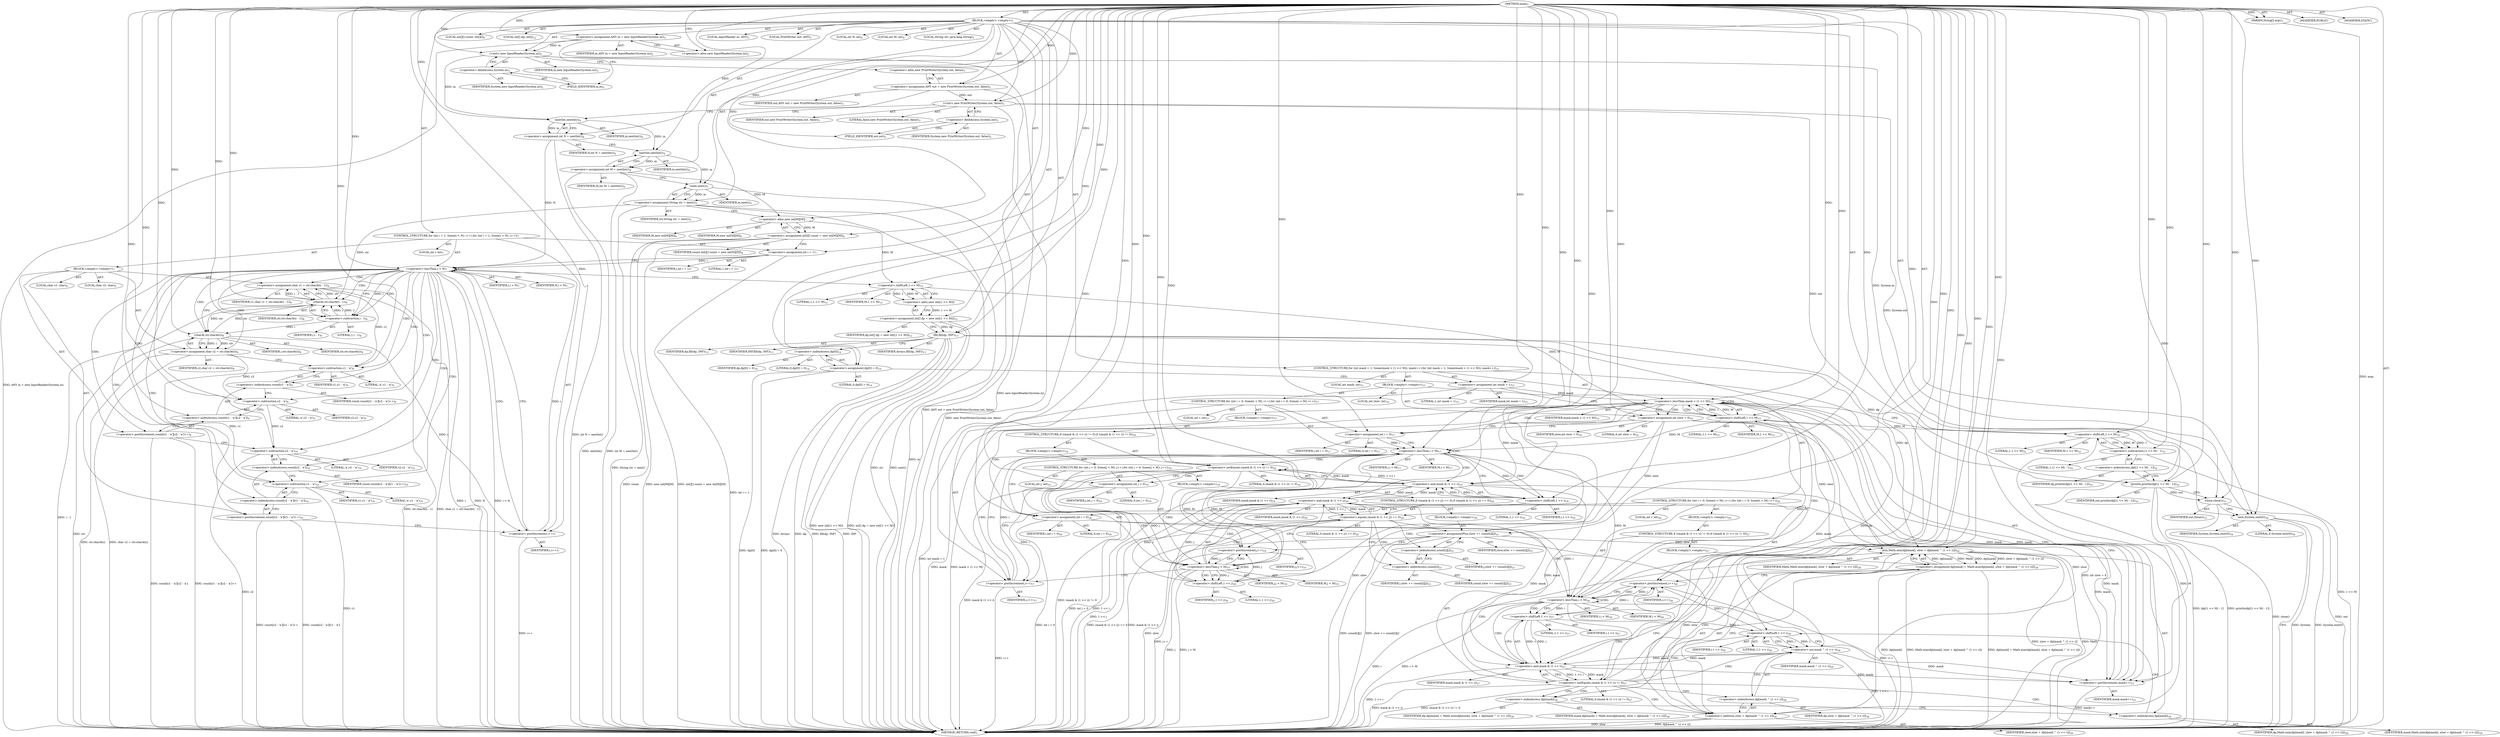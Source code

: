 digraph "main" {  
"21" [label = <(METHOD,main)<SUB>1</SUB>> ]
"22" [label = <(PARAM,String[] args)<SUB>1</SUB>> ]
"23" [label = <(BLOCK,&lt;empty&gt;,&lt;empty&gt;)<SUB>1</SUB>> ]
"4" [label = <(LOCAL,InputReader in: ANY)<SUB>2</SUB>> ]
"24" [label = <(&lt;operator&gt;.assignment,ANY in = new InputReader(System.in))<SUB>2</SUB>> ]
"25" [label = <(IDENTIFIER,in,ANY in = new InputReader(System.in))<SUB>2</SUB>> ]
"26" [label = <(&lt;operator&gt;.alloc,new InputReader(System.in))<SUB>2</SUB>> ]
"27" [label = <(&lt;init&gt;,new InputReader(System.in))<SUB>2</SUB>> ]
"3" [label = <(IDENTIFIER,in,new InputReader(System.in))<SUB>2</SUB>> ]
"28" [label = <(&lt;operator&gt;.fieldAccess,System.in)<SUB>2</SUB>> ]
"29" [label = <(IDENTIFIER,System,new InputReader(System.in))<SUB>2</SUB>> ]
"30" [label = <(FIELD_IDENTIFIER,in,in)<SUB>2</SUB>> ]
"6" [label = <(LOCAL,PrintWriter out: ANY)<SUB>3</SUB>> ]
"31" [label = <(&lt;operator&gt;.assignment,ANY out = new PrintWriter(System.out, false))<SUB>3</SUB>> ]
"32" [label = <(IDENTIFIER,out,ANY out = new PrintWriter(System.out, false))<SUB>3</SUB>> ]
"33" [label = <(&lt;operator&gt;.alloc,new PrintWriter(System.out, false))<SUB>3</SUB>> ]
"34" [label = <(&lt;init&gt;,new PrintWriter(System.out, false))<SUB>3</SUB>> ]
"5" [label = <(IDENTIFIER,out,new PrintWriter(System.out, false))<SUB>3</SUB>> ]
"35" [label = <(&lt;operator&gt;.fieldAccess,System.out)<SUB>3</SUB>> ]
"36" [label = <(IDENTIFIER,System,new PrintWriter(System.out, false))<SUB>3</SUB>> ]
"37" [label = <(FIELD_IDENTIFIER,out,out)<SUB>3</SUB>> ]
"38" [label = <(LITERAL,false,new PrintWriter(System.out, false))<SUB>3</SUB>> ]
"39" [label = <(LOCAL,int N: int)<SUB>4</SUB>> ]
"40" [label = <(LOCAL,int M: int)<SUB>4</SUB>> ]
"41" [label = <(&lt;operator&gt;.assignment,int N = nextInt())<SUB>4</SUB>> ]
"42" [label = <(IDENTIFIER,N,int N = nextInt())<SUB>4</SUB>> ]
"43" [label = <(nextInt,nextInt())<SUB>4</SUB>> ]
"44" [label = <(IDENTIFIER,in,nextInt())<SUB>4</SUB>> ]
"45" [label = <(&lt;operator&gt;.assignment,int M = nextInt())<SUB>4</SUB>> ]
"46" [label = <(IDENTIFIER,M,int M = nextInt())<SUB>4</SUB>> ]
"47" [label = <(nextInt,nextInt())<SUB>4</SUB>> ]
"48" [label = <(IDENTIFIER,in,nextInt())<SUB>4</SUB>> ]
"49" [label = <(LOCAL,String str: java.lang.String)<SUB>5</SUB>> ]
"50" [label = <(&lt;operator&gt;.assignment,String str = next())<SUB>5</SUB>> ]
"51" [label = <(IDENTIFIER,str,String str = next())<SUB>5</SUB>> ]
"52" [label = <(next,next())<SUB>5</SUB>> ]
"53" [label = <(IDENTIFIER,in,next())<SUB>5</SUB>> ]
"54" [label = <(LOCAL,int[][] count: int[][])<SUB>6</SUB>> ]
"55" [label = <(&lt;operator&gt;.assignment,int[][] count = new int[M][M])<SUB>6</SUB>> ]
"56" [label = <(IDENTIFIER,count,int[][] count = new int[M][M])<SUB>6</SUB>> ]
"57" [label = <(&lt;operator&gt;.alloc,new int[M][M])> ]
"58" [label = <(IDENTIFIER,M,new int[M][M])<SUB>6</SUB>> ]
"59" [label = <(IDENTIFIER,M,new int[M][M])<SUB>6</SUB>> ]
"60" [label = <(CONTROL_STRUCTURE,for (int i = 1; Some(i &lt; N); i++),for (int i = 1; Some(i &lt; N); i++))<SUB>7</SUB>> ]
"61" [label = <(LOCAL,int i: int)<SUB>7</SUB>> ]
"62" [label = <(&lt;operator&gt;.assignment,int i = 1)<SUB>7</SUB>> ]
"63" [label = <(IDENTIFIER,i,int i = 1)<SUB>7</SUB>> ]
"64" [label = <(LITERAL,1,int i = 1)<SUB>7</SUB>> ]
"65" [label = <(&lt;operator&gt;.lessThan,i &lt; N)<SUB>7</SUB>> ]
"66" [label = <(IDENTIFIER,i,i &lt; N)<SUB>7</SUB>> ]
"67" [label = <(IDENTIFIER,N,i &lt; N)<SUB>7</SUB>> ]
"68" [label = <(&lt;operator&gt;.postIncrement,i++)<SUB>7</SUB>> ]
"69" [label = <(IDENTIFIER,i,i++)<SUB>7</SUB>> ]
"70" [label = <(BLOCK,&lt;empty&gt;,&lt;empty&gt;)<SUB>7</SUB>> ]
"71" [label = <(LOCAL,char c1: char)<SUB>8</SUB>> ]
"72" [label = <(LOCAL,char c2: char)<SUB>8</SUB>> ]
"73" [label = <(&lt;operator&gt;.assignment,char c1 = str.charAt(i - 1))<SUB>8</SUB>> ]
"74" [label = <(IDENTIFIER,c1,char c1 = str.charAt(i - 1))<SUB>8</SUB>> ]
"75" [label = <(charAt,str.charAt(i - 1))<SUB>8</SUB>> ]
"76" [label = <(IDENTIFIER,str,str.charAt(i - 1))<SUB>8</SUB>> ]
"77" [label = <(&lt;operator&gt;.subtraction,i - 1)<SUB>8</SUB>> ]
"78" [label = <(IDENTIFIER,i,i - 1)<SUB>8</SUB>> ]
"79" [label = <(LITERAL,1,i - 1)<SUB>8</SUB>> ]
"80" [label = <(&lt;operator&gt;.assignment,char c2 = str.charAt(i))<SUB>8</SUB>> ]
"81" [label = <(IDENTIFIER,c2,char c2 = str.charAt(i))<SUB>8</SUB>> ]
"82" [label = <(charAt,str.charAt(i))<SUB>8</SUB>> ]
"83" [label = <(IDENTIFIER,str,str.charAt(i))<SUB>8</SUB>> ]
"84" [label = <(IDENTIFIER,i,str.charAt(i))<SUB>8</SUB>> ]
"85" [label = <(&lt;operator&gt;.postIncrement,count[c1 - 'a'][c2 - 'a']++)<SUB>9</SUB>> ]
"86" [label = <(&lt;operator&gt;.indexAccess,count[c1 - 'a'][c2 - 'a'])<SUB>9</SUB>> ]
"87" [label = <(&lt;operator&gt;.indexAccess,count[c1 - 'a'])<SUB>9</SUB>> ]
"88" [label = <(IDENTIFIER,count,count[c1 - 'a'][c2 - 'a']++)<SUB>9</SUB>> ]
"89" [label = <(&lt;operator&gt;.subtraction,c1 - 'a')<SUB>9</SUB>> ]
"90" [label = <(IDENTIFIER,c1,c1 - 'a')<SUB>9</SUB>> ]
"91" [label = <(LITERAL,'a',c1 - 'a')<SUB>9</SUB>> ]
"92" [label = <(&lt;operator&gt;.subtraction,c2 - 'a')<SUB>9</SUB>> ]
"93" [label = <(IDENTIFIER,c2,c2 - 'a')<SUB>9</SUB>> ]
"94" [label = <(LITERAL,'a',c2 - 'a')<SUB>9</SUB>> ]
"95" [label = <(&lt;operator&gt;.postIncrement,count[c2 - 'a'][c1 - 'a']++)<SUB>10</SUB>> ]
"96" [label = <(&lt;operator&gt;.indexAccess,count[c2 - 'a'][c1 - 'a'])<SUB>10</SUB>> ]
"97" [label = <(&lt;operator&gt;.indexAccess,count[c2 - 'a'])<SUB>10</SUB>> ]
"98" [label = <(IDENTIFIER,count,count[c2 - 'a'][c1 - 'a']++)<SUB>10</SUB>> ]
"99" [label = <(&lt;operator&gt;.subtraction,c2 - 'a')<SUB>10</SUB>> ]
"100" [label = <(IDENTIFIER,c2,c2 - 'a')<SUB>10</SUB>> ]
"101" [label = <(LITERAL,'a',c2 - 'a')<SUB>10</SUB>> ]
"102" [label = <(&lt;operator&gt;.subtraction,c1 - 'a')<SUB>10</SUB>> ]
"103" [label = <(IDENTIFIER,c1,c1 - 'a')<SUB>10</SUB>> ]
"104" [label = <(LITERAL,'a',c1 - 'a')<SUB>10</SUB>> ]
"105" [label = <(LOCAL,int[] dp: int[])<SUB>12</SUB>> ]
"106" [label = <(&lt;operator&gt;.assignment,int[] dp = new int[(1 &lt;&lt; M)])<SUB>12</SUB>> ]
"107" [label = <(IDENTIFIER,dp,int[] dp = new int[(1 &lt;&lt; M)])<SUB>12</SUB>> ]
"108" [label = <(&lt;operator&gt;.alloc,new int[(1 &lt;&lt; M)])> ]
"109" [label = <(&lt;operator&gt;.shiftLeft,1 &lt;&lt; M)<SUB>12</SUB>> ]
"110" [label = <(LITERAL,1,1 &lt;&lt; M)<SUB>12</SUB>> ]
"111" [label = <(IDENTIFIER,M,1 &lt;&lt; M)<SUB>12</SUB>> ]
"112" [label = <(fill,fill(dp, INF))<SUB>13</SUB>> ]
"113" [label = <(IDENTIFIER,Arrays,fill(dp, INF))<SUB>13</SUB>> ]
"114" [label = <(IDENTIFIER,dp,fill(dp, INF))<SUB>13</SUB>> ]
"115" [label = <(IDENTIFIER,INF,fill(dp, INF))<SUB>13</SUB>> ]
"116" [label = <(&lt;operator&gt;.assignment,dp[0] = 0)<SUB>14</SUB>> ]
"117" [label = <(&lt;operator&gt;.indexAccess,dp[0])<SUB>14</SUB>> ]
"118" [label = <(IDENTIFIER,dp,dp[0] = 0)<SUB>14</SUB>> ]
"119" [label = <(LITERAL,0,dp[0] = 0)<SUB>14</SUB>> ]
"120" [label = <(LITERAL,0,dp[0] = 0)<SUB>14</SUB>> ]
"121" [label = <(CONTROL_STRUCTURE,for (int mask = 1; Some(mask &lt; (1 &lt;&lt; M)); mask++),for (int mask = 1; Some(mask &lt; (1 &lt;&lt; M)); mask++))<SUB>15</SUB>> ]
"122" [label = <(LOCAL,int mask: int)<SUB>15</SUB>> ]
"123" [label = <(&lt;operator&gt;.assignment,int mask = 1)<SUB>15</SUB>> ]
"124" [label = <(IDENTIFIER,mask,int mask = 1)<SUB>15</SUB>> ]
"125" [label = <(LITERAL,1,int mask = 1)<SUB>15</SUB>> ]
"126" [label = <(&lt;operator&gt;.lessThan,mask &lt; (1 &lt;&lt; M))<SUB>15</SUB>> ]
"127" [label = <(IDENTIFIER,mask,mask &lt; (1 &lt;&lt; M))<SUB>15</SUB>> ]
"128" [label = <(&lt;operator&gt;.shiftLeft,1 &lt;&lt; M)<SUB>15</SUB>> ]
"129" [label = <(LITERAL,1,1 &lt;&lt; M)<SUB>15</SUB>> ]
"130" [label = <(IDENTIFIER,M,1 &lt;&lt; M)<SUB>15</SUB>> ]
"131" [label = <(&lt;operator&gt;.postIncrement,mask++)<SUB>15</SUB>> ]
"132" [label = <(IDENTIFIER,mask,mask++)<SUB>15</SUB>> ]
"133" [label = <(BLOCK,&lt;empty&gt;,&lt;empty&gt;)<SUB>15</SUB>> ]
"134" [label = <(LOCAL,int slow: int)<SUB>16</SUB>> ]
"135" [label = <(&lt;operator&gt;.assignment,int slow = 0)<SUB>16</SUB>> ]
"136" [label = <(IDENTIFIER,slow,int slow = 0)<SUB>16</SUB>> ]
"137" [label = <(LITERAL,0,int slow = 0)<SUB>16</SUB>> ]
"138" [label = <(CONTROL_STRUCTURE,for (int i = 0; Some(i &lt; M); i++),for (int i = 0; Some(i &lt; M); i++))<SUB>17</SUB>> ]
"139" [label = <(LOCAL,int i: int)<SUB>17</SUB>> ]
"140" [label = <(&lt;operator&gt;.assignment,int i = 0)<SUB>17</SUB>> ]
"141" [label = <(IDENTIFIER,i,int i = 0)<SUB>17</SUB>> ]
"142" [label = <(LITERAL,0,int i = 0)<SUB>17</SUB>> ]
"143" [label = <(&lt;operator&gt;.lessThan,i &lt; M)<SUB>17</SUB>> ]
"144" [label = <(IDENTIFIER,i,i &lt; M)<SUB>17</SUB>> ]
"145" [label = <(IDENTIFIER,M,i &lt; M)<SUB>17</SUB>> ]
"146" [label = <(&lt;operator&gt;.postIncrement,i++)<SUB>17</SUB>> ]
"147" [label = <(IDENTIFIER,i,i++)<SUB>17</SUB>> ]
"148" [label = <(BLOCK,&lt;empty&gt;,&lt;empty&gt;)<SUB>17</SUB>> ]
"149" [label = <(CONTROL_STRUCTURE,if ((mask &amp; (1 &lt;&lt; i)) != 0),if ((mask &amp; (1 &lt;&lt; i)) != 0))<SUB>18</SUB>> ]
"150" [label = <(&lt;operator&gt;.notEquals,(mask &amp; (1 &lt;&lt; i)) != 0)<SUB>18</SUB>> ]
"151" [label = <(&lt;operator&gt;.and,mask &amp; (1 &lt;&lt; i))<SUB>18</SUB>> ]
"152" [label = <(IDENTIFIER,mask,mask &amp; (1 &lt;&lt; i))<SUB>18</SUB>> ]
"153" [label = <(&lt;operator&gt;.shiftLeft,1 &lt;&lt; i)<SUB>18</SUB>> ]
"154" [label = <(LITERAL,1,1 &lt;&lt; i)<SUB>18</SUB>> ]
"155" [label = <(IDENTIFIER,i,1 &lt;&lt; i)<SUB>18</SUB>> ]
"156" [label = <(LITERAL,0,(mask &amp; (1 &lt;&lt; i)) != 0)<SUB>18</SUB>> ]
"157" [label = <(BLOCK,&lt;empty&gt;,&lt;empty&gt;)<SUB>18</SUB>> ]
"158" [label = <(CONTROL_STRUCTURE,for (int j = 0; Some(j &lt; M); j++),for (int j = 0; Some(j &lt; M); j++))<SUB>19</SUB>> ]
"159" [label = <(LOCAL,int j: int)<SUB>19</SUB>> ]
"160" [label = <(&lt;operator&gt;.assignment,int j = 0)<SUB>19</SUB>> ]
"161" [label = <(IDENTIFIER,j,int j = 0)<SUB>19</SUB>> ]
"162" [label = <(LITERAL,0,int j = 0)<SUB>19</SUB>> ]
"163" [label = <(&lt;operator&gt;.lessThan,j &lt; M)<SUB>19</SUB>> ]
"164" [label = <(IDENTIFIER,j,j &lt; M)<SUB>19</SUB>> ]
"165" [label = <(IDENTIFIER,M,j &lt; M)<SUB>19</SUB>> ]
"166" [label = <(&lt;operator&gt;.postIncrement,j++)<SUB>19</SUB>> ]
"167" [label = <(IDENTIFIER,j,j++)<SUB>19</SUB>> ]
"168" [label = <(BLOCK,&lt;empty&gt;,&lt;empty&gt;)<SUB>19</SUB>> ]
"169" [label = <(CONTROL_STRUCTURE,if ((mask &amp; (1 &lt;&lt; j)) == 0),if ((mask &amp; (1 &lt;&lt; j)) == 0))<SUB>20</SUB>> ]
"170" [label = <(&lt;operator&gt;.equals,(mask &amp; (1 &lt;&lt; j)) == 0)<SUB>20</SUB>> ]
"171" [label = <(&lt;operator&gt;.and,mask &amp; (1 &lt;&lt; j))<SUB>20</SUB>> ]
"172" [label = <(IDENTIFIER,mask,mask &amp; (1 &lt;&lt; j))<SUB>20</SUB>> ]
"173" [label = <(&lt;operator&gt;.shiftLeft,1 &lt;&lt; j)<SUB>20</SUB>> ]
"174" [label = <(LITERAL,1,1 &lt;&lt; j)<SUB>20</SUB>> ]
"175" [label = <(IDENTIFIER,j,1 &lt;&lt; j)<SUB>20</SUB>> ]
"176" [label = <(LITERAL,0,(mask &amp; (1 &lt;&lt; j)) == 0)<SUB>20</SUB>> ]
"177" [label = <(BLOCK,&lt;empty&gt;,&lt;empty&gt;)<SUB>20</SUB>> ]
"178" [label = <(&lt;operator&gt;.assignmentPlus,slow += count[i][j])<SUB>21</SUB>> ]
"179" [label = <(IDENTIFIER,slow,slow += count[i][j])<SUB>21</SUB>> ]
"180" [label = <(&lt;operator&gt;.indexAccess,count[i][j])<SUB>21</SUB>> ]
"181" [label = <(&lt;operator&gt;.indexAccess,count[i])<SUB>21</SUB>> ]
"182" [label = <(IDENTIFIER,count,slow += count[i][j])<SUB>21</SUB>> ]
"183" [label = <(IDENTIFIER,i,slow += count[i][j])<SUB>21</SUB>> ]
"184" [label = <(IDENTIFIER,j,slow += count[i][j])<SUB>21</SUB>> ]
"185" [label = <(CONTROL_STRUCTURE,for (int i = 0; Some(i &lt; M); i++),for (int i = 0; Some(i &lt; M); i++))<SUB>26</SUB>> ]
"186" [label = <(LOCAL,int i: int)<SUB>26</SUB>> ]
"187" [label = <(&lt;operator&gt;.assignment,int i = 0)<SUB>26</SUB>> ]
"188" [label = <(IDENTIFIER,i,int i = 0)<SUB>26</SUB>> ]
"189" [label = <(LITERAL,0,int i = 0)<SUB>26</SUB>> ]
"190" [label = <(&lt;operator&gt;.lessThan,i &lt; M)<SUB>26</SUB>> ]
"191" [label = <(IDENTIFIER,i,i &lt; M)<SUB>26</SUB>> ]
"192" [label = <(IDENTIFIER,M,i &lt; M)<SUB>26</SUB>> ]
"193" [label = <(&lt;operator&gt;.postIncrement,i++)<SUB>26</SUB>> ]
"194" [label = <(IDENTIFIER,i,i++)<SUB>26</SUB>> ]
"195" [label = <(BLOCK,&lt;empty&gt;,&lt;empty&gt;)<SUB>26</SUB>> ]
"196" [label = <(CONTROL_STRUCTURE,if ((mask &amp; (1 &lt;&lt; i)) != 0),if ((mask &amp; (1 &lt;&lt; i)) != 0))<SUB>27</SUB>> ]
"197" [label = <(&lt;operator&gt;.notEquals,(mask &amp; (1 &lt;&lt; i)) != 0)<SUB>27</SUB>> ]
"198" [label = <(&lt;operator&gt;.and,mask &amp; (1 &lt;&lt; i))<SUB>27</SUB>> ]
"199" [label = <(IDENTIFIER,mask,mask &amp; (1 &lt;&lt; i))<SUB>27</SUB>> ]
"200" [label = <(&lt;operator&gt;.shiftLeft,1 &lt;&lt; i)<SUB>27</SUB>> ]
"201" [label = <(LITERAL,1,1 &lt;&lt; i)<SUB>27</SUB>> ]
"202" [label = <(IDENTIFIER,i,1 &lt;&lt; i)<SUB>27</SUB>> ]
"203" [label = <(LITERAL,0,(mask &amp; (1 &lt;&lt; i)) != 0)<SUB>27</SUB>> ]
"204" [label = <(BLOCK,&lt;empty&gt;,&lt;empty&gt;)<SUB>27</SUB>> ]
"205" [label = <(&lt;operator&gt;.assignment,dp[mask] = Math.min(dp[mask], slow + dp[mask ^ (1 &lt;&lt; i)]))<SUB>28</SUB>> ]
"206" [label = <(&lt;operator&gt;.indexAccess,dp[mask])<SUB>28</SUB>> ]
"207" [label = <(IDENTIFIER,dp,dp[mask] = Math.min(dp[mask], slow + dp[mask ^ (1 &lt;&lt; i)]))<SUB>28</SUB>> ]
"208" [label = <(IDENTIFIER,mask,dp[mask] = Math.min(dp[mask], slow + dp[mask ^ (1 &lt;&lt; i)]))<SUB>28</SUB>> ]
"209" [label = <(min,Math.min(dp[mask], slow + dp[mask ^ (1 &lt;&lt; i)]))<SUB>28</SUB>> ]
"210" [label = <(IDENTIFIER,Math,Math.min(dp[mask], slow + dp[mask ^ (1 &lt;&lt; i)]))<SUB>28</SUB>> ]
"211" [label = <(&lt;operator&gt;.indexAccess,dp[mask])<SUB>28</SUB>> ]
"212" [label = <(IDENTIFIER,dp,Math.min(dp[mask], slow + dp[mask ^ (1 &lt;&lt; i)]))<SUB>28</SUB>> ]
"213" [label = <(IDENTIFIER,mask,Math.min(dp[mask], slow + dp[mask ^ (1 &lt;&lt; i)]))<SUB>28</SUB>> ]
"214" [label = <(&lt;operator&gt;.addition,slow + dp[mask ^ (1 &lt;&lt; i)])<SUB>28</SUB>> ]
"215" [label = <(IDENTIFIER,slow,slow + dp[mask ^ (1 &lt;&lt; i)])<SUB>28</SUB>> ]
"216" [label = <(&lt;operator&gt;.indexAccess,dp[mask ^ (1 &lt;&lt; i)])<SUB>28</SUB>> ]
"217" [label = <(IDENTIFIER,dp,slow + dp[mask ^ (1 &lt;&lt; i)])<SUB>28</SUB>> ]
"218" [label = <(&lt;operator&gt;.xor,mask ^ (1 &lt;&lt; i))<SUB>28</SUB>> ]
"219" [label = <(IDENTIFIER,mask,mask ^ (1 &lt;&lt; i))<SUB>28</SUB>> ]
"220" [label = <(&lt;operator&gt;.shiftLeft,1 &lt;&lt; i)<SUB>28</SUB>> ]
"221" [label = <(LITERAL,1,1 &lt;&lt; i)<SUB>28</SUB>> ]
"222" [label = <(IDENTIFIER,i,1 &lt;&lt; i)<SUB>28</SUB>> ]
"223" [label = <(println,println(dp[(1 &lt;&lt; M) - 1]))<SUB>32</SUB>> ]
"224" [label = <(IDENTIFIER,out,println(dp[(1 &lt;&lt; M) - 1]))<SUB>32</SUB>> ]
"225" [label = <(&lt;operator&gt;.indexAccess,dp[(1 &lt;&lt; M) - 1])<SUB>32</SUB>> ]
"226" [label = <(IDENTIFIER,dp,println(dp[(1 &lt;&lt; M) - 1]))<SUB>32</SUB>> ]
"227" [label = <(&lt;operator&gt;.subtraction,(1 &lt;&lt; M) - 1)<SUB>32</SUB>> ]
"228" [label = <(&lt;operator&gt;.shiftLeft,1 &lt;&lt; M)<SUB>32</SUB>> ]
"229" [label = <(LITERAL,1,1 &lt;&lt; M)<SUB>32</SUB>> ]
"230" [label = <(IDENTIFIER,M,1 &lt;&lt; M)<SUB>32</SUB>> ]
"231" [label = <(LITERAL,1,(1 &lt;&lt; M) - 1)<SUB>32</SUB>> ]
"232" [label = <(close,close())<SUB>33</SUB>> ]
"233" [label = <(IDENTIFIER,out,close())<SUB>33</SUB>> ]
"234" [label = <(exit,System.exit(0))<SUB>34</SUB>> ]
"235" [label = <(IDENTIFIER,System,System.exit(0))<SUB>34</SUB>> ]
"236" [label = <(LITERAL,0,System.exit(0))<SUB>34</SUB>> ]
"237" [label = <(MODIFIER,PUBLIC)> ]
"238" [label = <(MODIFIER,STATIC)> ]
"239" [label = <(METHOD_RETURN,void)<SUB>1</SUB>> ]
  "21" -> "22"  [ label = "AST: "] 
  "21" -> "23"  [ label = "AST: "] 
  "21" -> "237"  [ label = "AST: "] 
  "21" -> "238"  [ label = "AST: "] 
  "21" -> "239"  [ label = "AST: "] 
  "23" -> "4"  [ label = "AST: "] 
  "23" -> "24"  [ label = "AST: "] 
  "23" -> "27"  [ label = "AST: "] 
  "23" -> "6"  [ label = "AST: "] 
  "23" -> "31"  [ label = "AST: "] 
  "23" -> "34"  [ label = "AST: "] 
  "23" -> "39"  [ label = "AST: "] 
  "23" -> "40"  [ label = "AST: "] 
  "23" -> "41"  [ label = "AST: "] 
  "23" -> "45"  [ label = "AST: "] 
  "23" -> "49"  [ label = "AST: "] 
  "23" -> "50"  [ label = "AST: "] 
  "23" -> "54"  [ label = "AST: "] 
  "23" -> "55"  [ label = "AST: "] 
  "23" -> "60"  [ label = "AST: "] 
  "23" -> "105"  [ label = "AST: "] 
  "23" -> "106"  [ label = "AST: "] 
  "23" -> "112"  [ label = "AST: "] 
  "23" -> "116"  [ label = "AST: "] 
  "23" -> "121"  [ label = "AST: "] 
  "23" -> "223"  [ label = "AST: "] 
  "23" -> "232"  [ label = "AST: "] 
  "23" -> "234"  [ label = "AST: "] 
  "24" -> "25"  [ label = "AST: "] 
  "24" -> "26"  [ label = "AST: "] 
  "27" -> "3"  [ label = "AST: "] 
  "27" -> "28"  [ label = "AST: "] 
  "28" -> "29"  [ label = "AST: "] 
  "28" -> "30"  [ label = "AST: "] 
  "31" -> "32"  [ label = "AST: "] 
  "31" -> "33"  [ label = "AST: "] 
  "34" -> "5"  [ label = "AST: "] 
  "34" -> "35"  [ label = "AST: "] 
  "34" -> "38"  [ label = "AST: "] 
  "35" -> "36"  [ label = "AST: "] 
  "35" -> "37"  [ label = "AST: "] 
  "41" -> "42"  [ label = "AST: "] 
  "41" -> "43"  [ label = "AST: "] 
  "43" -> "44"  [ label = "AST: "] 
  "45" -> "46"  [ label = "AST: "] 
  "45" -> "47"  [ label = "AST: "] 
  "47" -> "48"  [ label = "AST: "] 
  "50" -> "51"  [ label = "AST: "] 
  "50" -> "52"  [ label = "AST: "] 
  "52" -> "53"  [ label = "AST: "] 
  "55" -> "56"  [ label = "AST: "] 
  "55" -> "57"  [ label = "AST: "] 
  "57" -> "58"  [ label = "AST: "] 
  "57" -> "59"  [ label = "AST: "] 
  "60" -> "61"  [ label = "AST: "] 
  "60" -> "62"  [ label = "AST: "] 
  "60" -> "65"  [ label = "AST: "] 
  "60" -> "68"  [ label = "AST: "] 
  "60" -> "70"  [ label = "AST: "] 
  "62" -> "63"  [ label = "AST: "] 
  "62" -> "64"  [ label = "AST: "] 
  "65" -> "66"  [ label = "AST: "] 
  "65" -> "67"  [ label = "AST: "] 
  "68" -> "69"  [ label = "AST: "] 
  "70" -> "71"  [ label = "AST: "] 
  "70" -> "72"  [ label = "AST: "] 
  "70" -> "73"  [ label = "AST: "] 
  "70" -> "80"  [ label = "AST: "] 
  "70" -> "85"  [ label = "AST: "] 
  "70" -> "95"  [ label = "AST: "] 
  "73" -> "74"  [ label = "AST: "] 
  "73" -> "75"  [ label = "AST: "] 
  "75" -> "76"  [ label = "AST: "] 
  "75" -> "77"  [ label = "AST: "] 
  "77" -> "78"  [ label = "AST: "] 
  "77" -> "79"  [ label = "AST: "] 
  "80" -> "81"  [ label = "AST: "] 
  "80" -> "82"  [ label = "AST: "] 
  "82" -> "83"  [ label = "AST: "] 
  "82" -> "84"  [ label = "AST: "] 
  "85" -> "86"  [ label = "AST: "] 
  "86" -> "87"  [ label = "AST: "] 
  "86" -> "92"  [ label = "AST: "] 
  "87" -> "88"  [ label = "AST: "] 
  "87" -> "89"  [ label = "AST: "] 
  "89" -> "90"  [ label = "AST: "] 
  "89" -> "91"  [ label = "AST: "] 
  "92" -> "93"  [ label = "AST: "] 
  "92" -> "94"  [ label = "AST: "] 
  "95" -> "96"  [ label = "AST: "] 
  "96" -> "97"  [ label = "AST: "] 
  "96" -> "102"  [ label = "AST: "] 
  "97" -> "98"  [ label = "AST: "] 
  "97" -> "99"  [ label = "AST: "] 
  "99" -> "100"  [ label = "AST: "] 
  "99" -> "101"  [ label = "AST: "] 
  "102" -> "103"  [ label = "AST: "] 
  "102" -> "104"  [ label = "AST: "] 
  "106" -> "107"  [ label = "AST: "] 
  "106" -> "108"  [ label = "AST: "] 
  "108" -> "109"  [ label = "AST: "] 
  "109" -> "110"  [ label = "AST: "] 
  "109" -> "111"  [ label = "AST: "] 
  "112" -> "113"  [ label = "AST: "] 
  "112" -> "114"  [ label = "AST: "] 
  "112" -> "115"  [ label = "AST: "] 
  "116" -> "117"  [ label = "AST: "] 
  "116" -> "120"  [ label = "AST: "] 
  "117" -> "118"  [ label = "AST: "] 
  "117" -> "119"  [ label = "AST: "] 
  "121" -> "122"  [ label = "AST: "] 
  "121" -> "123"  [ label = "AST: "] 
  "121" -> "126"  [ label = "AST: "] 
  "121" -> "131"  [ label = "AST: "] 
  "121" -> "133"  [ label = "AST: "] 
  "123" -> "124"  [ label = "AST: "] 
  "123" -> "125"  [ label = "AST: "] 
  "126" -> "127"  [ label = "AST: "] 
  "126" -> "128"  [ label = "AST: "] 
  "128" -> "129"  [ label = "AST: "] 
  "128" -> "130"  [ label = "AST: "] 
  "131" -> "132"  [ label = "AST: "] 
  "133" -> "134"  [ label = "AST: "] 
  "133" -> "135"  [ label = "AST: "] 
  "133" -> "138"  [ label = "AST: "] 
  "133" -> "185"  [ label = "AST: "] 
  "135" -> "136"  [ label = "AST: "] 
  "135" -> "137"  [ label = "AST: "] 
  "138" -> "139"  [ label = "AST: "] 
  "138" -> "140"  [ label = "AST: "] 
  "138" -> "143"  [ label = "AST: "] 
  "138" -> "146"  [ label = "AST: "] 
  "138" -> "148"  [ label = "AST: "] 
  "140" -> "141"  [ label = "AST: "] 
  "140" -> "142"  [ label = "AST: "] 
  "143" -> "144"  [ label = "AST: "] 
  "143" -> "145"  [ label = "AST: "] 
  "146" -> "147"  [ label = "AST: "] 
  "148" -> "149"  [ label = "AST: "] 
  "149" -> "150"  [ label = "AST: "] 
  "149" -> "157"  [ label = "AST: "] 
  "150" -> "151"  [ label = "AST: "] 
  "150" -> "156"  [ label = "AST: "] 
  "151" -> "152"  [ label = "AST: "] 
  "151" -> "153"  [ label = "AST: "] 
  "153" -> "154"  [ label = "AST: "] 
  "153" -> "155"  [ label = "AST: "] 
  "157" -> "158"  [ label = "AST: "] 
  "158" -> "159"  [ label = "AST: "] 
  "158" -> "160"  [ label = "AST: "] 
  "158" -> "163"  [ label = "AST: "] 
  "158" -> "166"  [ label = "AST: "] 
  "158" -> "168"  [ label = "AST: "] 
  "160" -> "161"  [ label = "AST: "] 
  "160" -> "162"  [ label = "AST: "] 
  "163" -> "164"  [ label = "AST: "] 
  "163" -> "165"  [ label = "AST: "] 
  "166" -> "167"  [ label = "AST: "] 
  "168" -> "169"  [ label = "AST: "] 
  "169" -> "170"  [ label = "AST: "] 
  "169" -> "177"  [ label = "AST: "] 
  "170" -> "171"  [ label = "AST: "] 
  "170" -> "176"  [ label = "AST: "] 
  "171" -> "172"  [ label = "AST: "] 
  "171" -> "173"  [ label = "AST: "] 
  "173" -> "174"  [ label = "AST: "] 
  "173" -> "175"  [ label = "AST: "] 
  "177" -> "178"  [ label = "AST: "] 
  "178" -> "179"  [ label = "AST: "] 
  "178" -> "180"  [ label = "AST: "] 
  "180" -> "181"  [ label = "AST: "] 
  "180" -> "184"  [ label = "AST: "] 
  "181" -> "182"  [ label = "AST: "] 
  "181" -> "183"  [ label = "AST: "] 
  "185" -> "186"  [ label = "AST: "] 
  "185" -> "187"  [ label = "AST: "] 
  "185" -> "190"  [ label = "AST: "] 
  "185" -> "193"  [ label = "AST: "] 
  "185" -> "195"  [ label = "AST: "] 
  "187" -> "188"  [ label = "AST: "] 
  "187" -> "189"  [ label = "AST: "] 
  "190" -> "191"  [ label = "AST: "] 
  "190" -> "192"  [ label = "AST: "] 
  "193" -> "194"  [ label = "AST: "] 
  "195" -> "196"  [ label = "AST: "] 
  "196" -> "197"  [ label = "AST: "] 
  "196" -> "204"  [ label = "AST: "] 
  "197" -> "198"  [ label = "AST: "] 
  "197" -> "203"  [ label = "AST: "] 
  "198" -> "199"  [ label = "AST: "] 
  "198" -> "200"  [ label = "AST: "] 
  "200" -> "201"  [ label = "AST: "] 
  "200" -> "202"  [ label = "AST: "] 
  "204" -> "205"  [ label = "AST: "] 
  "205" -> "206"  [ label = "AST: "] 
  "205" -> "209"  [ label = "AST: "] 
  "206" -> "207"  [ label = "AST: "] 
  "206" -> "208"  [ label = "AST: "] 
  "209" -> "210"  [ label = "AST: "] 
  "209" -> "211"  [ label = "AST: "] 
  "209" -> "214"  [ label = "AST: "] 
  "211" -> "212"  [ label = "AST: "] 
  "211" -> "213"  [ label = "AST: "] 
  "214" -> "215"  [ label = "AST: "] 
  "214" -> "216"  [ label = "AST: "] 
  "216" -> "217"  [ label = "AST: "] 
  "216" -> "218"  [ label = "AST: "] 
  "218" -> "219"  [ label = "AST: "] 
  "218" -> "220"  [ label = "AST: "] 
  "220" -> "221"  [ label = "AST: "] 
  "220" -> "222"  [ label = "AST: "] 
  "223" -> "224"  [ label = "AST: "] 
  "223" -> "225"  [ label = "AST: "] 
  "225" -> "226"  [ label = "AST: "] 
  "225" -> "227"  [ label = "AST: "] 
  "227" -> "228"  [ label = "AST: "] 
  "227" -> "231"  [ label = "AST: "] 
  "228" -> "229"  [ label = "AST: "] 
  "228" -> "230"  [ label = "AST: "] 
  "232" -> "233"  [ label = "AST: "] 
  "234" -> "235"  [ label = "AST: "] 
  "234" -> "236"  [ label = "AST: "] 
  "24" -> "30"  [ label = "CFG: "] 
  "27" -> "33"  [ label = "CFG: "] 
  "31" -> "37"  [ label = "CFG: "] 
  "34" -> "43"  [ label = "CFG: "] 
  "41" -> "47"  [ label = "CFG: "] 
  "45" -> "52"  [ label = "CFG: "] 
  "50" -> "57"  [ label = "CFG: "] 
  "55" -> "62"  [ label = "CFG: "] 
  "106" -> "112"  [ label = "CFG: "] 
  "112" -> "117"  [ label = "CFG: "] 
  "116" -> "123"  [ label = "CFG: "] 
  "223" -> "232"  [ label = "CFG: "] 
  "232" -> "234"  [ label = "CFG: "] 
  "234" -> "239"  [ label = "CFG: "] 
  "26" -> "24"  [ label = "CFG: "] 
  "28" -> "27"  [ label = "CFG: "] 
  "33" -> "31"  [ label = "CFG: "] 
  "35" -> "34"  [ label = "CFG: "] 
  "43" -> "41"  [ label = "CFG: "] 
  "47" -> "45"  [ label = "CFG: "] 
  "52" -> "50"  [ label = "CFG: "] 
  "57" -> "55"  [ label = "CFG: "] 
  "62" -> "65"  [ label = "CFG: "] 
  "65" -> "77"  [ label = "CFG: "] 
  "65" -> "109"  [ label = "CFG: "] 
  "68" -> "65"  [ label = "CFG: "] 
  "108" -> "106"  [ label = "CFG: "] 
  "117" -> "116"  [ label = "CFG: "] 
  "123" -> "128"  [ label = "CFG: "] 
  "126" -> "135"  [ label = "CFG: "] 
  "126" -> "228"  [ label = "CFG: "] 
  "131" -> "128"  [ label = "CFG: "] 
  "225" -> "223"  [ label = "CFG: "] 
  "30" -> "28"  [ label = "CFG: "] 
  "37" -> "35"  [ label = "CFG: "] 
  "73" -> "82"  [ label = "CFG: "] 
  "80" -> "89"  [ label = "CFG: "] 
  "85" -> "99"  [ label = "CFG: "] 
  "95" -> "68"  [ label = "CFG: "] 
  "109" -> "108"  [ label = "CFG: "] 
  "128" -> "126"  [ label = "CFG: "] 
  "135" -> "140"  [ label = "CFG: "] 
  "227" -> "225"  [ label = "CFG: "] 
  "75" -> "73"  [ label = "CFG: "] 
  "82" -> "80"  [ label = "CFG: "] 
  "86" -> "85"  [ label = "CFG: "] 
  "96" -> "95"  [ label = "CFG: "] 
  "140" -> "143"  [ label = "CFG: "] 
  "143" -> "153"  [ label = "CFG: "] 
  "143" -> "187"  [ label = "CFG: "] 
  "146" -> "143"  [ label = "CFG: "] 
  "187" -> "190"  [ label = "CFG: "] 
  "190" -> "200"  [ label = "CFG: "] 
  "190" -> "131"  [ label = "CFG: "] 
  "193" -> "190"  [ label = "CFG: "] 
  "228" -> "227"  [ label = "CFG: "] 
  "77" -> "75"  [ label = "CFG: "] 
  "87" -> "92"  [ label = "CFG: "] 
  "92" -> "86"  [ label = "CFG: "] 
  "97" -> "102"  [ label = "CFG: "] 
  "102" -> "96"  [ label = "CFG: "] 
  "89" -> "87"  [ label = "CFG: "] 
  "99" -> "97"  [ label = "CFG: "] 
  "150" -> "160"  [ label = "CFG: "] 
  "150" -> "146"  [ label = "CFG: "] 
  "197" -> "206"  [ label = "CFG: "] 
  "197" -> "193"  [ label = "CFG: "] 
  "151" -> "150"  [ label = "CFG: "] 
  "198" -> "197"  [ label = "CFG: "] 
  "205" -> "193"  [ label = "CFG: "] 
  "153" -> "151"  [ label = "CFG: "] 
  "160" -> "163"  [ label = "CFG: "] 
  "163" -> "173"  [ label = "CFG: "] 
  "163" -> "146"  [ label = "CFG: "] 
  "166" -> "163"  [ label = "CFG: "] 
  "200" -> "198"  [ label = "CFG: "] 
  "206" -> "211"  [ label = "CFG: "] 
  "209" -> "205"  [ label = "CFG: "] 
  "211" -> "220"  [ label = "CFG: "] 
  "214" -> "209"  [ label = "CFG: "] 
  "170" -> "181"  [ label = "CFG: "] 
  "170" -> "166"  [ label = "CFG: "] 
  "216" -> "214"  [ label = "CFG: "] 
  "171" -> "170"  [ label = "CFG: "] 
  "178" -> "166"  [ label = "CFG: "] 
  "218" -> "216"  [ label = "CFG: "] 
  "173" -> "171"  [ label = "CFG: "] 
  "180" -> "178"  [ label = "CFG: "] 
  "220" -> "218"  [ label = "CFG: "] 
  "181" -> "180"  [ label = "CFG: "] 
  "21" -> "26"  [ label = "CFG: "] 
  "22" -> "239"  [ label = "DDG: args"] 
  "24" -> "239"  [ label = "DDG: ANY in = new InputReader(System.in)"] 
  "27" -> "239"  [ label = "DDG: new InputReader(System.in)"] 
  "31" -> "239"  [ label = "DDG: ANY out = new PrintWriter(System.out, false)"] 
  "34" -> "239"  [ label = "DDG: new PrintWriter(System.out, false)"] 
  "41" -> "239"  [ label = "DDG: int N = nextInt()"] 
  "45" -> "239"  [ label = "DDG: nextInt()"] 
  "45" -> "239"  [ label = "DDG: int M = nextInt()"] 
  "50" -> "239"  [ label = "DDG: str"] 
  "52" -> "239"  [ label = "DDG: in"] 
  "50" -> "239"  [ label = "DDG: next()"] 
  "50" -> "239"  [ label = "DDG: String str = next()"] 
  "55" -> "239"  [ label = "DDG: count"] 
  "55" -> "239"  [ label = "DDG: new int[M][M]"] 
  "55" -> "239"  [ label = "DDG: int[][] count = new int[M][M]"] 
  "62" -> "239"  [ label = "DDG: int i = 1"] 
  "65" -> "239"  [ label = "DDG: i"] 
  "65" -> "239"  [ label = "DDG: N"] 
  "65" -> "239"  [ label = "DDG: i &lt; N"] 
  "106" -> "239"  [ label = "DDG: new int[(1 &lt;&lt; M)]"] 
  "106" -> "239"  [ label = "DDG: int[] dp = new int[(1 &lt;&lt; M)]"] 
  "112" -> "239"  [ label = "DDG: Arrays"] 
  "112" -> "239"  [ label = "DDG: dp"] 
  "112" -> "239"  [ label = "DDG: fill(dp, INF)"] 
  "116" -> "239"  [ label = "DDG: dp[0]"] 
  "116" -> "239"  [ label = "DDG: dp[0] = 0"] 
  "123" -> "239"  [ label = "DDG: int mask = 1"] 
  "126" -> "239"  [ label = "DDG: mask"] 
  "126" -> "239"  [ label = "DDG: mask &lt; (1 &lt;&lt; M)"] 
  "228" -> "239"  [ label = "DDG: M"] 
  "227" -> "239"  [ label = "DDG: 1 &lt;&lt; M"] 
  "223" -> "239"  [ label = "DDG: dp[(1 &lt;&lt; M) - 1]"] 
  "223" -> "239"  [ label = "DDG: println(dp[(1 &lt;&lt; M) - 1])"] 
  "232" -> "239"  [ label = "DDG: out"] 
  "232" -> "239"  [ label = "DDG: close()"] 
  "234" -> "239"  [ label = "DDG: System"] 
  "234" -> "239"  [ label = "DDG: System.exit(0)"] 
  "135" -> "239"  [ label = "DDG: slow"] 
  "135" -> "239"  [ label = "DDG: int slow = 0"] 
  "187" -> "239"  [ label = "DDG: int i = 0"] 
  "190" -> "239"  [ label = "DDG: i"] 
  "190" -> "239"  [ label = "DDG: i &lt; M"] 
  "131" -> "239"  [ label = "DDG: mask++"] 
  "198" -> "239"  [ label = "DDG: 1 &lt;&lt; i"] 
  "197" -> "239"  [ label = "DDG: mask &amp; (1 &lt;&lt; i)"] 
  "197" -> "239"  [ label = "DDG: (mask &amp; (1 &lt;&lt; i)) != 0"] 
  "205" -> "239"  [ label = "DDG: dp[mask]"] 
  "214" -> "239"  [ label = "DDG: slow"] 
  "218" -> "239"  [ label = "DDG: 1 &lt;&lt; i"] 
  "214" -> "239"  [ label = "DDG: dp[mask ^ (1 &lt;&lt; i)]"] 
  "209" -> "239"  [ label = "DDG: slow + dp[mask ^ (1 &lt;&lt; i)]"] 
  "205" -> "239"  [ label = "DDG: Math.min(dp[mask], slow + dp[mask ^ (1 &lt;&lt; i)])"] 
  "205" -> "239"  [ label = "DDG: dp[mask] = Math.min(dp[mask], slow + dp[mask ^ (1 &lt;&lt; i)])"] 
  "193" -> "239"  [ label = "DDG: i++"] 
  "151" -> "239"  [ label = "DDG: 1 &lt;&lt; i"] 
  "150" -> "239"  [ label = "DDG: mask &amp; (1 &lt;&lt; i)"] 
  "150" -> "239"  [ label = "DDG: (mask &amp; (1 &lt;&lt; i)) != 0"] 
  "160" -> "239"  [ label = "DDG: int j = 0"] 
  "163" -> "239"  [ label = "DDG: j"] 
  "163" -> "239"  [ label = "DDG: j &lt; M"] 
  "146" -> "239"  [ label = "DDG: i++"] 
  "171" -> "239"  [ label = "DDG: 1 &lt;&lt; j"] 
  "170" -> "239"  [ label = "DDG: mask &amp; (1 &lt;&lt; j)"] 
  "170" -> "239"  [ label = "DDG: (mask &amp; (1 &lt;&lt; j)) == 0"] 
  "178" -> "239"  [ label = "DDG: slow"] 
  "178" -> "239"  [ label = "DDG: count[i][j]"] 
  "178" -> "239"  [ label = "DDG: slow += count[i][j]"] 
  "166" -> "239"  [ label = "DDG: j++"] 
  "75" -> "239"  [ label = "DDG: i - 1"] 
  "73" -> "239"  [ label = "DDG: str.charAt(i - 1)"] 
  "73" -> "239"  [ label = "DDG: char c1 = str.charAt(i - 1)"] 
  "82" -> "239"  [ label = "DDG: str"] 
  "80" -> "239"  [ label = "DDG: str.charAt(i)"] 
  "80" -> "239"  [ label = "DDG: char c2 = str.charAt(i)"] 
  "85" -> "239"  [ label = "DDG: count[c1 - 'a'][c2 - 'a']"] 
  "85" -> "239"  [ label = "DDG: count[c1 - 'a'][c2 - 'a']++"] 
  "99" -> "239"  [ label = "DDG: c2"] 
  "102" -> "239"  [ label = "DDG: c1"] 
  "95" -> "239"  [ label = "DDG: count[c2 - 'a'][c1 - 'a']"] 
  "95" -> "239"  [ label = "DDG: count[c2 - 'a'][c1 - 'a']++"] 
  "68" -> "239"  [ label = "DDG: i++"] 
  "209" -> "239"  [ label = "DDG: Math"] 
  "112" -> "239"  [ label = "DDG: INF"] 
  "21" -> "22"  [ label = "DDG: "] 
  "21" -> "24"  [ label = "DDG: "] 
  "21" -> "31"  [ label = "DDG: "] 
  "43" -> "41"  [ label = "DDG: in"] 
  "47" -> "45"  [ label = "DDG: in"] 
  "52" -> "50"  [ label = "DDG: in"] 
  "57" -> "55"  [ label = "DDG: M"] 
  "108" -> "106"  [ label = "DDG: 1 &lt;&lt; M"] 
  "21" -> "116"  [ label = "DDG: "] 
  "24" -> "27"  [ label = "DDG: in"] 
  "21" -> "27"  [ label = "DDG: "] 
  "31" -> "34"  [ label = "DDG: out"] 
  "21" -> "34"  [ label = "DDG: "] 
  "21" -> "62"  [ label = "DDG: "] 
  "21" -> "112"  [ label = "DDG: "] 
  "106" -> "112"  [ label = "DDG: dp"] 
  "21" -> "123"  [ label = "DDG: "] 
  "34" -> "223"  [ label = "DDG: out"] 
  "21" -> "223"  [ label = "DDG: "] 
  "112" -> "223"  [ label = "DDG: dp"] 
  "223" -> "232"  [ label = "DDG: out"] 
  "21" -> "232"  [ label = "DDG: "] 
  "27" -> "234"  [ label = "DDG: System.in"] 
  "34" -> "234"  [ label = "DDG: System.out"] 
  "21" -> "234"  [ label = "DDG: "] 
  "27" -> "43"  [ label = "DDG: in"] 
  "21" -> "43"  [ label = "DDG: "] 
  "43" -> "47"  [ label = "DDG: in"] 
  "21" -> "47"  [ label = "DDG: "] 
  "47" -> "52"  [ label = "DDG: in"] 
  "21" -> "52"  [ label = "DDG: "] 
  "45" -> "57"  [ label = "DDG: M"] 
  "21" -> "57"  [ label = "DDG: "] 
  "62" -> "65"  [ label = "DDG: i"] 
  "68" -> "65"  [ label = "DDG: i"] 
  "21" -> "65"  [ label = "DDG: "] 
  "41" -> "65"  [ label = "DDG: N"] 
  "82" -> "68"  [ label = "DDG: i"] 
  "21" -> "68"  [ label = "DDG: "] 
  "75" -> "73"  [ label = "DDG: str"] 
  "75" -> "73"  [ label = "DDG: i - 1"] 
  "82" -> "80"  [ label = "DDG: str"] 
  "82" -> "80"  [ label = "DDG: i"] 
  "109" -> "108"  [ label = "DDG: 1"] 
  "109" -> "108"  [ label = "DDG: M"] 
  "123" -> "126"  [ label = "DDG: mask"] 
  "131" -> "126"  [ label = "DDG: mask"] 
  "21" -> "126"  [ label = "DDG: "] 
  "128" -> "126"  [ label = "DDG: 1"] 
  "128" -> "126"  [ label = "DDG: M"] 
  "126" -> "131"  [ label = "DDG: mask"] 
  "198" -> "131"  [ label = "DDG: mask"] 
  "218" -> "131"  [ label = "DDG: mask"] 
  "151" -> "131"  [ label = "DDG: mask"] 
  "171" -> "131"  [ label = "DDG: mask"] 
  "21" -> "131"  [ label = "DDG: "] 
  "21" -> "135"  [ label = "DDG: "] 
  "21" -> "109"  [ label = "DDG: "] 
  "57" -> "109"  [ label = "DDG: M"] 
  "21" -> "128"  [ label = "DDG: "] 
  "109" -> "128"  [ label = "DDG: M"] 
  "190" -> "128"  [ label = "DDG: M"] 
  "21" -> "140"  [ label = "DDG: "] 
  "21" -> "187"  [ label = "DDG: "] 
  "228" -> "227"  [ label = "DDG: 1"] 
  "228" -> "227"  [ label = "DDG: M"] 
  "21" -> "227"  [ label = "DDG: "] 
  "50" -> "75"  [ label = "DDG: str"] 
  "82" -> "75"  [ label = "DDG: str"] 
  "21" -> "75"  [ label = "DDG: "] 
  "77" -> "75"  [ label = "DDG: i"] 
  "77" -> "75"  [ label = "DDG: 1"] 
  "75" -> "82"  [ label = "DDG: str"] 
  "21" -> "82"  [ label = "DDG: "] 
  "77" -> "82"  [ label = "DDG: i"] 
  "140" -> "143"  [ label = "DDG: i"] 
  "146" -> "143"  [ label = "DDG: i"] 
  "21" -> "143"  [ label = "DDG: "] 
  "128" -> "143"  [ label = "DDG: M"] 
  "163" -> "143"  [ label = "DDG: M"] 
  "153" -> "146"  [ label = "DDG: i"] 
  "21" -> "146"  [ label = "DDG: "] 
  "187" -> "190"  [ label = "DDG: i"] 
  "193" -> "190"  [ label = "DDG: i"] 
  "21" -> "190"  [ label = "DDG: "] 
  "143" -> "190"  [ label = "DDG: M"] 
  "200" -> "193"  [ label = "DDG: i"] 
  "220" -> "193"  [ label = "DDG: i"] 
  "21" -> "193"  [ label = "DDG: "] 
  "21" -> "228"  [ label = "DDG: "] 
  "128" -> "228"  [ label = "DDG: M"] 
  "65" -> "77"  [ label = "DDG: i"] 
  "21" -> "77"  [ label = "DDG: "] 
  "80" -> "92"  [ label = "DDG: c2"] 
  "21" -> "92"  [ label = "DDG: "] 
  "89" -> "102"  [ label = "DDG: c1"] 
  "21" -> "102"  [ label = "DDG: "] 
  "73" -> "89"  [ label = "DDG: c1"] 
  "21" -> "89"  [ label = "DDG: "] 
  "92" -> "99"  [ label = "DDG: c2"] 
  "21" -> "99"  [ label = "DDG: "] 
  "151" -> "150"  [ label = "DDG: mask"] 
  "151" -> "150"  [ label = "DDG: 1 &lt;&lt; i"] 
  "21" -> "150"  [ label = "DDG: "] 
  "198" -> "197"  [ label = "DDG: mask"] 
  "198" -> "197"  [ label = "DDG: 1 &lt;&lt; i"] 
  "21" -> "197"  [ label = "DDG: "] 
  "209" -> "205"  [ label = "DDG: Math"] 
  "209" -> "205"  [ label = "DDG: dp[mask]"] 
  "209" -> "205"  [ label = "DDG: slow + dp[mask ^ (1 &lt;&lt; i)]"] 
  "126" -> "151"  [ label = "DDG: mask"] 
  "171" -> "151"  [ label = "DDG: mask"] 
  "21" -> "151"  [ label = "DDG: "] 
  "153" -> "151"  [ label = "DDG: 1"] 
  "153" -> "151"  [ label = "DDG: i"] 
  "21" -> "160"  [ label = "DDG: "] 
  "126" -> "198"  [ label = "DDG: mask"] 
  "218" -> "198"  [ label = "DDG: mask"] 
  "151" -> "198"  [ label = "DDG: mask"] 
  "171" -> "198"  [ label = "DDG: mask"] 
  "21" -> "198"  [ label = "DDG: "] 
  "200" -> "198"  [ label = "DDG: 1"] 
  "200" -> "198"  [ label = "DDG: i"] 
  "21" -> "153"  [ label = "DDG: "] 
  "143" -> "153"  [ label = "DDG: i"] 
  "160" -> "163"  [ label = "DDG: j"] 
  "166" -> "163"  [ label = "DDG: j"] 
  "21" -> "163"  [ label = "DDG: "] 
  "143" -> "163"  [ label = "DDG: M"] 
  "173" -> "166"  [ label = "DDG: j"] 
  "21" -> "166"  [ label = "DDG: "] 
  "21" -> "200"  [ label = "DDG: "] 
  "190" -> "200"  [ label = "DDG: i"] 
  "21" -> "209"  [ label = "DDG: "] 
  "112" -> "209"  [ label = "DDG: dp"] 
  "205" -> "209"  [ label = "DDG: dp[mask]"] 
  "135" -> "209"  [ label = "DDG: slow"] 
  "178" -> "209"  [ label = "DDG: slow"] 
  "135" -> "214"  [ label = "DDG: slow"] 
  "178" -> "214"  [ label = "DDG: slow"] 
  "21" -> "214"  [ label = "DDG: "] 
  "112" -> "214"  [ label = "DDG: dp"] 
  "171" -> "170"  [ label = "DDG: mask"] 
  "171" -> "170"  [ label = "DDG: 1 &lt;&lt; j"] 
  "21" -> "170"  [ label = "DDG: "] 
  "151" -> "171"  [ label = "DDG: mask"] 
  "21" -> "171"  [ label = "DDG: "] 
  "173" -> "171"  [ label = "DDG: 1"] 
  "173" -> "171"  [ label = "DDG: j"] 
  "135" -> "178"  [ label = "DDG: slow"] 
  "21" -> "178"  [ label = "DDG: "] 
  "198" -> "218"  [ label = "DDG: mask"] 
  "21" -> "218"  [ label = "DDG: "] 
  "220" -> "218"  [ label = "DDG: 1"] 
  "220" -> "218"  [ label = "DDG: i"] 
  "21" -> "173"  [ label = "DDG: "] 
  "163" -> "173"  [ label = "DDG: j"] 
  "21" -> "220"  [ label = "DDG: "] 
  "200" -> "220"  [ label = "DDG: i"] 
  "65" -> "68"  [ label = "CDG: "] 
  "65" -> "73"  [ label = "CDG: "] 
  "65" -> "96"  [ label = "CDG: "] 
  "65" -> "77"  [ label = "CDG: "] 
  "65" -> "75"  [ label = "CDG: "] 
  "65" -> "102"  [ label = "CDG: "] 
  "65" -> "85"  [ label = "CDG: "] 
  "65" -> "95"  [ label = "CDG: "] 
  "65" -> "92"  [ label = "CDG: "] 
  "65" -> "87"  [ label = "CDG: "] 
  "65" -> "97"  [ label = "CDG: "] 
  "65" -> "80"  [ label = "CDG: "] 
  "65" -> "86"  [ label = "CDG: "] 
  "65" -> "89"  [ label = "CDG: "] 
  "65" -> "99"  [ label = "CDG: "] 
  "65" -> "65"  [ label = "CDG: "] 
  "65" -> "82"  [ label = "CDG: "] 
  "126" -> "128"  [ label = "CDG: "] 
  "126" -> "131"  [ label = "CDG: "] 
  "126" -> "187"  [ label = "CDG: "] 
  "126" -> "190"  [ label = "CDG: "] 
  "126" -> "140"  [ label = "CDG: "] 
  "126" -> "143"  [ label = "CDG: "] 
  "126" -> "126"  [ label = "CDG: "] 
  "126" -> "135"  [ label = "CDG: "] 
  "143" -> "146"  [ label = "CDG: "] 
  "143" -> "150"  [ label = "CDG: "] 
  "143" -> "151"  [ label = "CDG: "] 
  "143" -> "153"  [ label = "CDG: "] 
  "143" -> "143"  [ label = "CDG: "] 
  "190" -> "197"  [ label = "CDG: "] 
  "190" -> "198"  [ label = "CDG: "] 
  "190" -> "190"  [ label = "CDG: "] 
  "190" -> "193"  [ label = "CDG: "] 
  "190" -> "200"  [ label = "CDG: "] 
  "150" -> "163"  [ label = "CDG: "] 
  "150" -> "160"  [ label = "CDG: "] 
  "197" -> "214"  [ label = "CDG: "] 
  "197" -> "209"  [ label = "CDG: "] 
  "197" -> "206"  [ label = "CDG: "] 
  "197" -> "205"  [ label = "CDG: "] 
  "197" -> "220"  [ label = "CDG: "] 
  "197" -> "211"  [ label = "CDG: "] 
  "197" -> "216"  [ label = "CDG: "] 
  "197" -> "218"  [ label = "CDG: "] 
  "163" -> "163"  [ label = "CDG: "] 
  "163" -> "170"  [ label = "CDG: "] 
  "163" -> "173"  [ label = "CDG: "] 
  "163" -> "171"  [ label = "CDG: "] 
  "163" -> "166"  [ label = "CDG: "] 
  "170" -> "178"  [ label = "CDG: "] 
  "170" -> "181"  [ label = "CDG: "] 
  "170" -> "180"  [ label = "CDG: "] 
}
